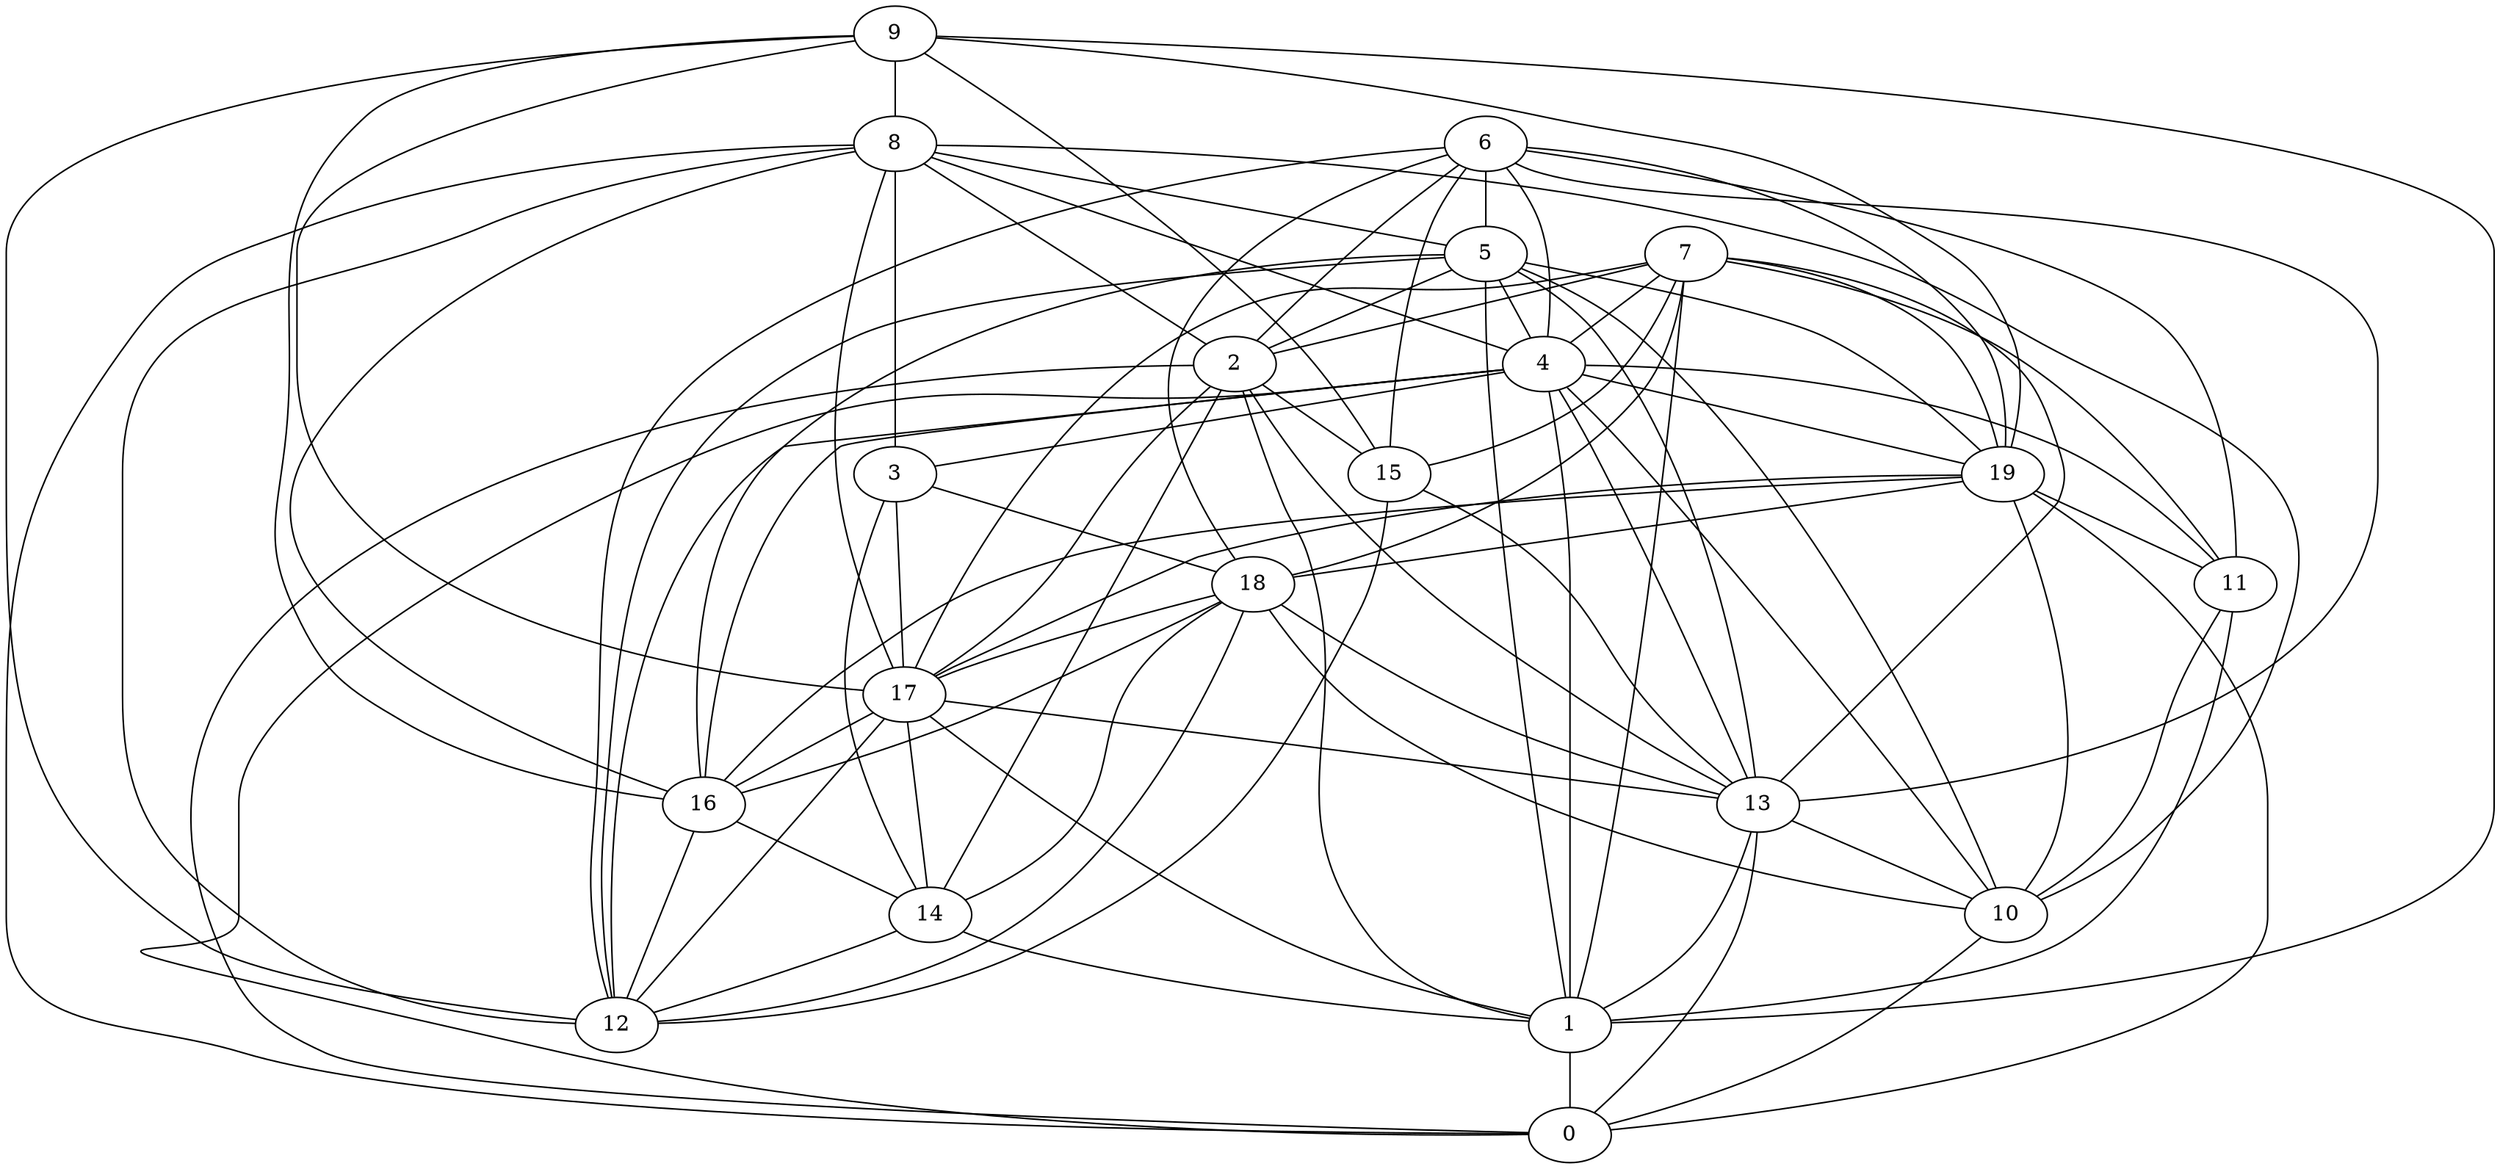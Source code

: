 digraph GG_graph {

subgraph G_graph {
edge [color = black]
"5" -> "12" [dir = none]
"5" -> "13" [dir = none]
"5" -> "4" [dir = none]
"5" -> "1" [dir = none]
"5" -> "2" [dir = none]
"5" -> "19" [dir = none]
"5" -> "16" [dir = none]
"8" -> "2" [dir = none]
"8" -> "10" [dir = none]
"8" -> "12" [dir = none]
"10" -> "0" [dir = none]
"14" -> "12" [dir = none]
"14" -> "1" [dir = none]
"16" -> "14" [dir = none]
"3" -> "17" [dir = none]
"3" -> "14" [dir = none]
"9" -> "17" [dir = none]
"9" -> "12" [dir = none]
"9" -> "19" [dir = none]
"9" -> "15" [dir = none]
"9" -> "16" [dir = none]
"9" -> "8" [dir = none]
"11" -> "10" [dir = none]
"18" -> "14" [dir = none]
"18" -> "10" [dir = none]
"18" -> "17" [dir = none]
"18" -> "16" [dir = none]
"18" -> "12" [dir = none]
"4" -> "3" [dir = none]
"4" -> "13" [dir = none]
"4" -> "19" [dir = none]
"4" -> "0" [dir = none]
"4" -> "10" [dir = none]
"13" -> "10" [dir = none]
"13" -> "0" [dir = none]
"7" -> "17" [dir = none]
"7" -> "15" [dir = none]
"7" -> "4" [dir = none]
"7" -> "18" [dir = none]
"17" -> "13" [dir = none]
"17" -> "1" [dir = none]
"17" -> "12" [dir = none]
"2" -> "15" [dir = none]
"2" -> "1" [dir = none]
"2" -> "13" [dir = none]
"19" -> "11" [dir = none]
"19" -> "0" [dir = none]
"19" -> "10" [dir = none]
"19" -> "16" [dir = none]
"19" -> "17" [dir = none]
"6" -> "11" [dir = none]
"6" -> "18" [dir = none]
"6" -> "15" [dir = none]
"6" -> "12" [dir = none]
"6" -> "19" [dir = none]
"6" -> "2" [dir = none]
"6" -> "4" [dir = none]
"9" -> "1" [dir = none]
"7" -> "13" [dir = none]
"4" -> "11" [dir = none]
"5" -> "10" [dir = none]
"19" -> "18" [dir = none]
"6" -> "13" [dir = none]
"17" -> "16" [dir = none]
"1" -> "0" [dir = none]
"8" -> "17" [dir = none]
"8" -> "5" [dir = none]
"16" -> "12" [dir = none]
"7" -> "19" [dir = none]
"8" -> "4" [dir = none]
"8" -> "0" [dir = none]
"4" -> "16" [dir = none]
"8" -> "3" [dir = none]
"3" -> "18" [dir = none]
"7" -> "1" [dir = none]
"4" -> "1" [dir = none]
"6" -> "5" [dir = none]
"8" -> "16" [dir = none]
"7" -> "11" [dir = none]
"4" -> "12" [dir = none]
"2" -> "17" [dir = none]
"17" -> "14" [dir = none]
"15" -> "12" [dir = none]
"7" -> "2" [dir = none]
"18" -> "13" [dir = none]
"15" -> "13" [dir = none]
"2" -> "14" [dir = none]
"11" -> "1" [dir = none]
"13" -> "1" [dir = none]
"2" -> "0" [dir = none]
}

}
